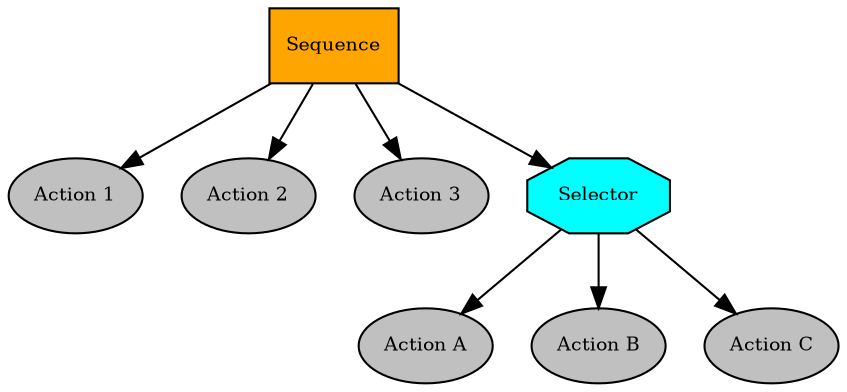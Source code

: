 digraph pastafarianism {
ordering=out;
graph [fontname="times-roman"];
node [fontname="times-roman"];
edge [fontname="times-roman"];
Sequence [fillcolor=orange, fontcolor=black, fontsize=9, label=Sequence, shape=box, style=filled];
"Action 1" [fillcolor=gray, fontcolor=black, fontsize=9, label="Action 1", shape=ellipse, style=filled];
Sequence -> "Action 1";
"Action 2" [fillcolor=gray, fontcolor=black, fontsize=9, label="Action 2", shape=ellipse, style=filled];
Sequence -> "Action 2";
"Action 3" [fillcolor=gray, fontcolor=black, fontsize=9, label="Action 3", shape=ellipse, style=filled];
Sequence -> "Action 3";
Selector [fillcolor=cyan, fontcolor=black, fontsize=9, label=Selector, shape=octagon, style=filled];
Sequence -> Selector;
"Action A" [fillcolor=gray, fontcolor=black, fontsize=9, label="Action A", shape=ellipse, style=filled];
Selector -> "Action A";
"Action B" [fillcolor=gray, fontcolor=black, fontsize=9, label="Action B", shape=ellipse, style=filled];
Selector -> "Action B";
"Action C" [fillcolor=gray, fontcolor=black, fontsize=9, label="Action C", shape=ellipse, style=filled];
Selector -> "Action C";
}
